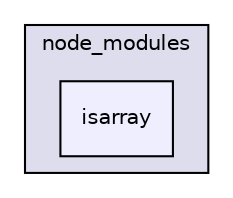 digraph "gulp-src/node_modules/gulp-html-to-json/node_modules/gulp-util/node_modules/through2/node_modules/readable-stream/node_modules/isarray" {
  compound=true
  node [ fontsize="10", fontname="Helvetica"];
  edge [ labelfontsize="10", labelfontname="Helvetica"];
  subgraph clusterdir_e7f735eb533f70dbc2f8cc77df2a44cf {
    graph [ bgcolor="#ddddee", pencolor="black", label="node_modules" fontname="Helvetica", fontsize="10", URL="dir_e7f735eb533f70dbc2f8cc77df2a44cf.html"]
  dir_21b74db53c9054ca17e1c9a1468a4e5c [shape=box, label="isarray", style="filled", fillcolor="#eeeeff", pencolor="black", URL="dir_21b74db53c9054ca17e1c9a1468a4e5c.html"];
  }
}
